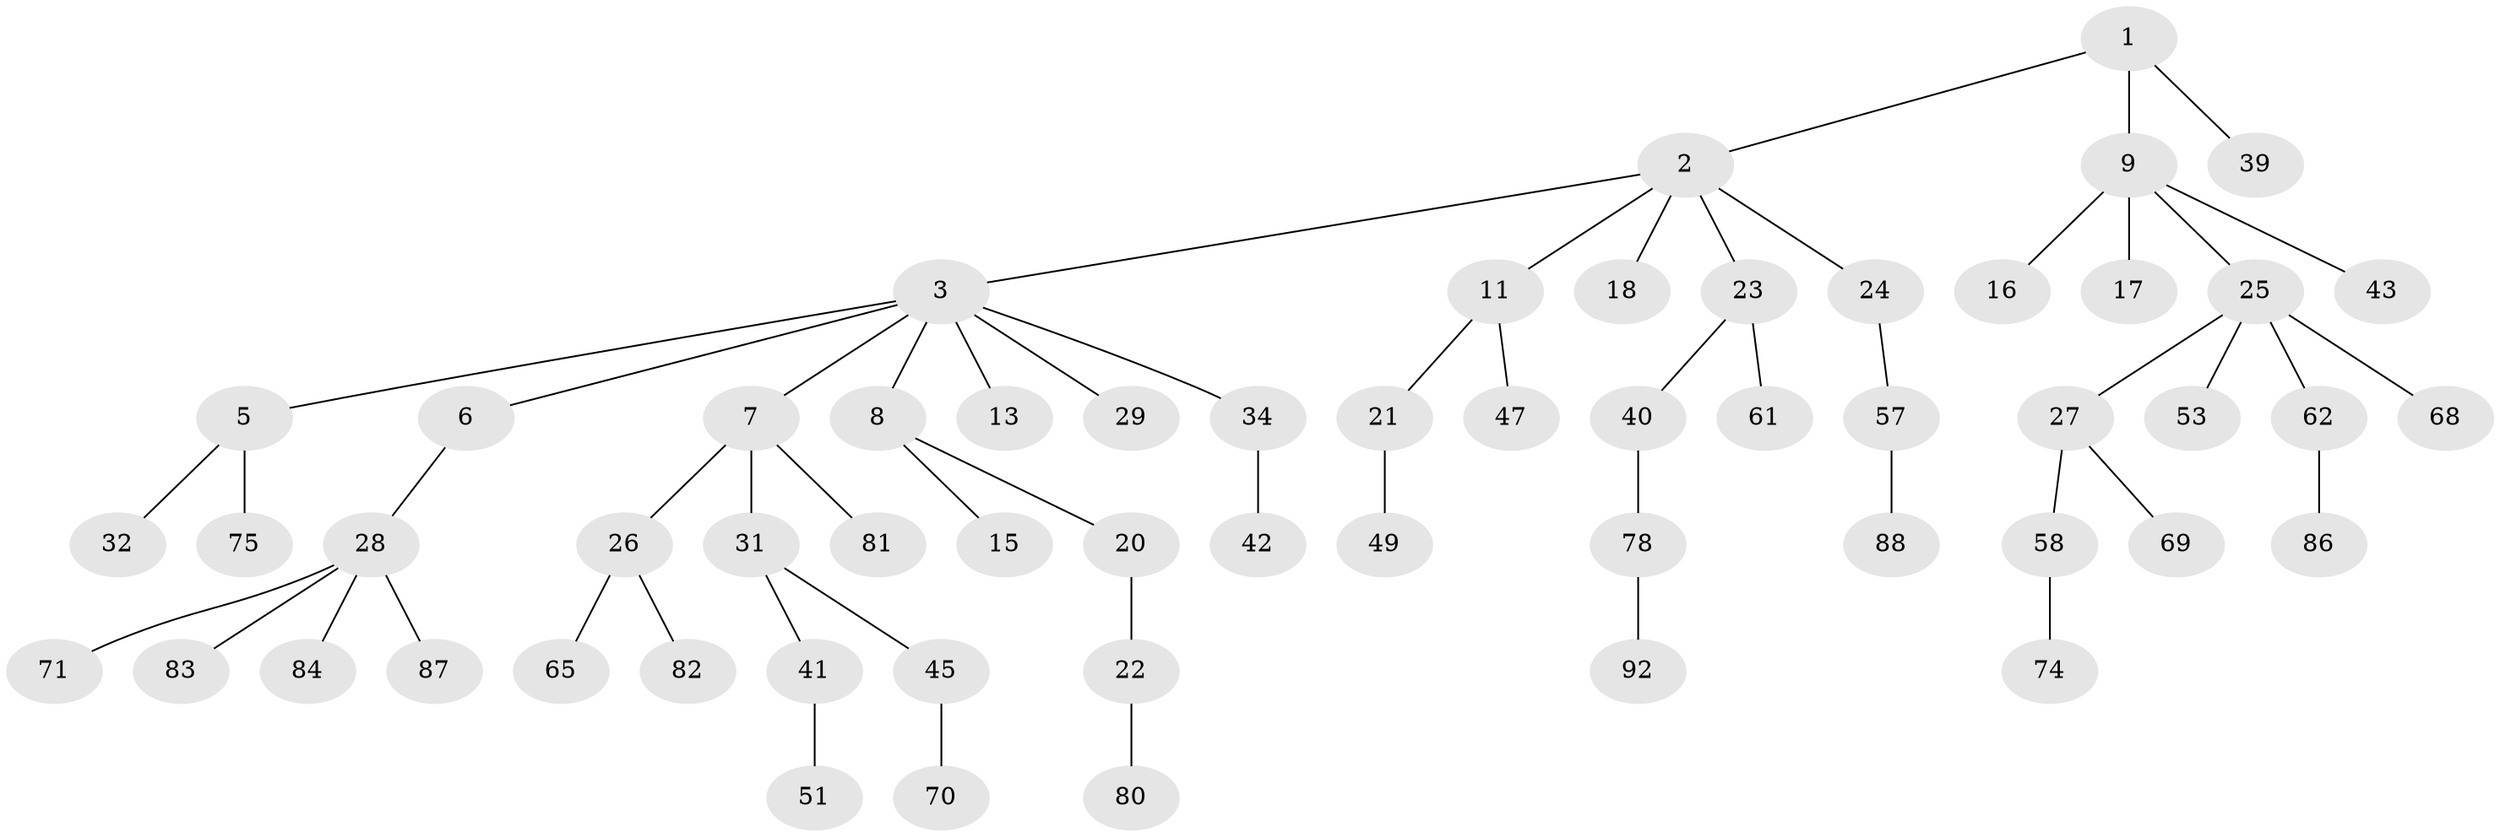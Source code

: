 // original degree distribution, {3: 0.15217391304347827, 7: 0.021739130434782608, 1: 0.43478260869565216, 2: 0.33695652173913043, 5: 0.021739130434782608, 4: 0.021739130434782608, 6: 0.010869565217391304}
// Generated by graph-tools (version 1.1) at 2025/11/02/27/25 16:11:27]
// undirected, 58 vertices, 57 edges
graph export_dot {
graph [start="1"]
  node [color=gray90,style=filled];
  1 [super="+36"];
  2 [super="+4"];
  3 [super="+10"];
  5 [super="+55"];
  6;
  7 [super="+67"];
  8;
  9 [super="+14"];
  11 [super="+12"];
  13;
  15 [super="+60"];
  16 [super="+19"];
  17 [super="+52"];
  18 [super="+46"];
  20 [super="+91"];
  21 [super="+56"];
  22 [super="+44"];
  23 [super="+30"];
  24 [super="+35"];
  25 [super="+33"];
  26 [super="+48"];
  27 [super="+66"];
  28 [super="+37"];
  29;
  31 [super="+38"];
  32;
  34;
  39;
  40 [super="+72"];
  41 [super="+50"];
  42 [super="+54"];
  43;
  45;
  47 [super="+73"];
  49 [super="+76"];
  51 [super="+59"];
  53;
  57 [super="+64"];
  58;
  61;
  62 [super="+63"];
  65 [super="+77"];
  68 [super="+79"];
  69;
  70 [super="+90"];
  71 [super="+89"];
  74 [super="+85"];
  75;
  78;
  80;
  81;
  82;
  83;
  84;
  86;
  87;
  88;
  92;
  1 -- 2;
  1 -- 9;
  1 -- 39;
  2 -- 3;
  2 -- 11;
  2 -- 18;
  2 -- 23;
  2 -- 24;
  3 -- 5;
  3 -- 6;
  3 -- 7;
  3 -- 8;
  3 -- 13;
  3 -- 34;
  3 -- 29;
  5 -- 32;
  5 -- 75;
  6 -- 28;
  7 -- 26;
  7 -- 31;
  7 -- 81;
  8 -- 15;
  8 -- 20;
  9 -- 43;
  9 -- 16;
  9 -- 17;
  9 -- 25;
  11 -- 21;
  11 -- 47;
  20 -- 22;
  21 -- 49;
  22 -- 80;
  23 -- 61;
  23 -- 40;
  24 -- 57;
  25 -- 27;
  25 -- 53;
  25 -- 62;
  25 -- 68;
  26 -- 65;
  26 -- 82;
  27 -- 58;
  27 -- 69;
  28 -- 71;
  28 -- 84;
  28 -- 87;
  28 -- 83;
  31 -- 41;
  31 -- 45;
  34 -- 42;
  40 -- 78;
  41 -- 51;
  45 -- 70;
  57 -- 88;
  58 -- 74;
  62 -- 86;
  78 -- 92;
}
